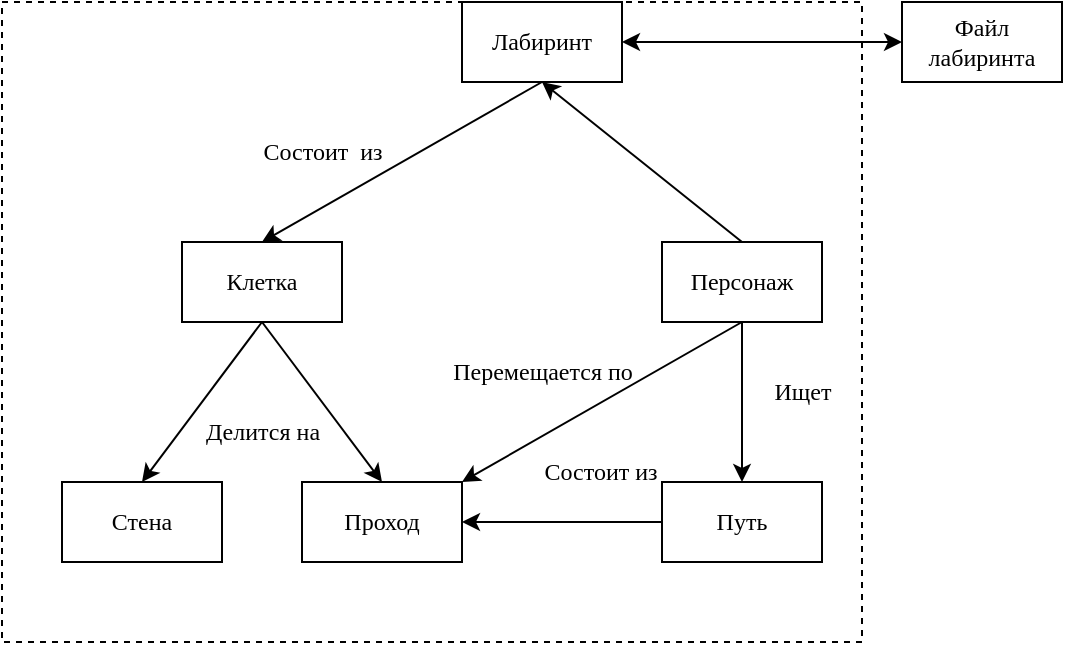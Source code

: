 <mxfile version="24.7.8">
  <diagram name="Страница — 1" id="e_sgr6ECkQKc_uCTLMMw">
    <mxGraphModel dx="1050" dy="629" grid="1" gridSize="10" guides="1" tooltips="1" connect="1" arrows="1" fold="1" page="1" pageScale="1" pageWidth="827" pageHeight="1169" math="0" shadow="0">
      <root>
        <mxCell id="0" />
        <mxCell id="1" parent="0" />
        <mxCell id="hg6ydsGMMjWjy2b_N1aO-23" value="" style="rounded=0;whiteSpace=wrap;html=1;dashed=1;fillColor=none;" parent="1" vertex="1">
          <mxGeometry x="170" y="200" width="430" height="320" as="geometry" />
        </mxCell>
        <mxCell id="A5mszPWE_Mye5Byctbac-1" value="&lt;font face=&quot;Times New Roman&quot;&gt;Лабиринт&lt;/font&gt;" style="rounded=0;whiteSpace=wrap;html=1;" parent="1" vertex="1">
          <mxGeometry x="400" y="200" width="80" height="40" as="geometry" />
        </mxCell>
        <mxCell id="hg6ydsGMMjWjy2b_N1aO-1" value="&lt;font face=&quot;Times New Roman&quot;&gt;Клетка&lt;/font&gt;" style="rounded=0;whiteSpace=wrap;html=1;" parent="1" vertex="1">
          <mxGeometry x="260" y="320" width="80" height="40" as="geometry" />
        </mxCell>
        <mxCell id="hg6ydsGMMjWjy2b_N1aO-2" value="&lt;font face=&quot;Times New Roman&quot;&gt;Персонаж&lt;/font&gt;" style="rounded=0;whiteSpace=wrap;html=1;" parent="1" vertex="1">
          <mxGeometry x="500" y="320" width="80" height="40" as="geometry" />
        </mxCell>
        <mxCell id="hg6ydsGMMjWjy2b_N1aO-4" value="&lt;font face=&quot;Times New Roman&quot;&gt;Проход&lt;/font&gt;" style="rounded=0;whiteSpace=wrap;html=1;" parent="1" vertex="1">
          <mxGeometry x="320" y="440" width="80" height="40" as="geometry" />
        </mxCell>
        <mxCell id="hg6ydsGMMjWjy2b_N1aO-5" value="&lt;font face=&quot;Times New Roman&quot;&gt;Стена&lt;/font&gt;" style="rounded=0;whiteSpace=wrap;html=1;" parent="1" vertex="1">
          <mxGeometry x="200" y="440" width="80" height="40" as="geometry" />
        </mxCell>
        <mxCell id="hg6ydsGMMjWjy2b_N1aO-6" value="&lt;font face=&quot;Times New Roman&quot;&gt;Путь&lt;/font&gt;" style="rounded=0;whiteSpace=wrap;html=1;" parent="1" vertex="1">
          <mxGeometry x="500" y="440" width="80" height="40" as="geometry" />
        </mxCell>
        <mxCell id="hg6ydsGMMjWjy2b_N1aO-10" value="" style="endArrow=classic;html=1;rounded=0;exitX=0.5;exitY=0;exitDx=0;exitDy=0;entryX=0.5;entryY=1;entryDx=0;entryDy=0;" parent="1" source="hg6ydsGMMjWjy2b_N1aO-2" target="A5mszPWE_Mye5Byctbac-1" edge="1">
          <mxGeometry width="50" height="50" relative="1" as="geometry">
            <mxPoint x="380" y="440" as="sourcePoint" />
            <mxPoint x="430" y="390" as="targetPoint" />
          </mxGeometry>
        </mxCell>
        <mxCell id="hg6ydsGMMjWjy2b_N1aO-11" value="" style="endArrow=classic;html=1;rounded=0;exitX=0.5;exitY=1;exitDx=0;exitDy=0;entryX=0.5;entryY=0;entryDx=0;entryDy=0;" parent="1" source="A5mszPWE_Mye5Byctbac-1" target="hg6ydsGMMjWjy2b_N1aO-1" edge="1">
          <mxGeometry width="50" height="50" relative="1" as="geometry">
            <mxPoint x="380" y="440" as="sourcePoint" />
            <mxPoint x="430" y="390" as="targetPoint" />
          </mxGeometry>
        </mxCell>
        <mxCell id="hg6ydsGMMjWjy2b_N1aO-12" value="" style="endArrow=classic;html=1;rounded=0;exitX=0.5;exitY=1;exitDx=0;exitDy=0;entryX=0.5;entryY=0;entryDx=0;entryDy=0;" parent="1" source="hg6ydsGMMjWjy2b_N1aO-1" target="hg6ydsGMMjWjy2b_N1aO-4" edge="1">
          <mxGeometry width="50" height="50" relative="1" as="geometry">
            <mxPoint x="380" y="440" as="sourcePoint" />
            <mxPoint x="430" y="390" as="targetPoint" />
          </mxGeometry>
        </mxCell>
        <mxCell id="hg6ydsGMMjWjy2b_N1aO-13" value="" style="endArrow=classic;html=1;rounded=0;exitX=0.5;exitY=1;exitDx=0;exitDy=0;entryX=0.5;entryY=0;entryDx=0;entryDy=0;" parent="1" source="hg6ydsGMMjWjy2b_N1aO-1" target="hg6ydsGMMjWjy2b_N1aO-5" edge="1">
          <mxGeometry width="50" height="50" relative="1" as="geometry">
            <mxPoint x="380" y="440" as="sourcePoint" />
            <mxPoint x="430" y="390" as="targetPoint" />
          </mxGeometry>
        </mxCell>
        <mxCell id="hg6ydsGMMjWjy2b_N1aO-14" value="" style="endArrow=classic;html=1;rounded=0;exitX=0.5;exitY=1;exitDx=0;exitDy=0;entryX=0.5;entryY=0;entryDx=0;entryDy=0;" parent="1" source="hg6ydsGMMjWjy2b_N1aO-2" target="hg6ydsGMMjWjy2b_N1aO-6" edge="1">
          <mxGeometry width="50" height="50" relative="1" as="geometry">
            <mxPoint x="380" y="440" as="sourcePoint" />
            <mxPoint x="430" y="390" as="targetPoint" />
          </mxGeometry>
        </mxCell>
        <mxCell id="hg6ydsGMMjWjy2b_N1aO-15" value="&lt;font face=&quot;Times New Roman&quot;&gt;Состоит&amp;nbsp; из&lt;/font&gt;" style="text;html=1;align=center;verticalAlign=middle;resizable=0;points=[];autosize=1;strokeColor=none;fillColor=none;" parent="1" vertex="1">
          <mxGeometry x="290" y="260" width="80" height="30" as="geometry" />
        </mxCell>
        <mxCell id="hg6ydsGMMjWjy2b_N1aO-16" value="&lt;font face=&quot;Times New Roman&quot;&gt;Перемещается по&lt;/font&gt;" style="text;html=1;align=center;verticalAlign=middle;resizable=0;points=[];autosize=1;strokeColor=none;fillColor=none;" parent="1" vertex="1">
          <mxGeometry x="385" y="370" width="110" height="30" as="geometry" />
        </mxCell>
        <mxCell id="hg6ydsGMMjWjy2b_N1aO-17" value="&lt;font face=&quot;Times New Roman&quot;&gt;Делится на&lt;/font&gt;" style="text;html=1;align=center;verticalAlign=middle;resizable=0;points=[];autosize=1;strokeColor=none;fillColor=none;" parent="1" vertex="1">
          <mxGeometry x="260" y="400" width="80" height="30" as="geometry" />
        </mxCell>
        <mxCell id="hg6ydsGMMjWjy2b_N1aO-18" value="&lt;font face=&quot;Times New Roman&quot;&gt;Ищет&lt;/font&gt;" style="text;html=1;align=center;verticalAlign=middle;resizable=0;points=[];autosize=1;strokeColor=none;fillColor=none;" parent="1" vertex="1">
          <mxGeometry x="545" y="380" width="50" height="30" as="geometry" />
        </mxCell>
        <mxCell id="hg6ydsGMMjWjy2b_N1aO-19" value="" style="endArrow=classic;html=1;rounded=0;entryX=1;entryY=0.5;entryDx=0;entryDy=0;exitX=0;exitY=0.5;exitDx=0;exitDy=0;" parent="1" source="hg6ydsGMMjWjy2b_N1aO-6" target="hg6ydsGMMjWjy2b_N1aO-4" edge="1">
          <mxGeometry width="50" height="50" relative="1" as="geometry">
            <mxPoint x="470" y="500" as="sourcePoint" />
            <mxPoint x="520" y="450" as="targetPoint" />
          </mxGeometry>
        </mxCell>
        <mxCell id="hg6ydsGMMjWjy2b_N1aO-20" value="&lt;font face=&quot;Times New Roman&quot;&gt;Состоит из&lt;/font&gt;" style="text;html=1;align=center;verticalAlign=middle;resizable=0;points=[];autosize=1;strokeColor=none;fillColor=none;" parent="1" vertex="1">
          <mxGeometry x="429" y="420" width="80" height="30" as="geometry" />
        </mxCell>
        <mxCell id="hg6ydsGMMjWjy2b_N1aO-21" value="&lt;font face=&quot;Times New Roman&quot;&gt;Файл лабиринта&lt;/font&gt;" style="rounded=0;whiteSpace=wrap;html=1;" parent="1" vertex="1">
          <mxGeometry x="620" y="200" width="80" height="40" as="geometry" />
        </mxCell>
        <mxCell id="hg6ydsGMMjWjy2b_N1aO-22" value="" style="endArrow=classic;startArrow=classic;html=1;rounded=0;exitX=1;exitY=0.5;exitDx=0;exitDy=0;entryX=0;entryY=0.5;entryDx=0;entryDy=0;" parent="1" source="A5mszPWE_Mye5Byctbac-1" target="hg6ydsGMMjWjy2b_N1aO-21" edge="1">
          <mxGeometry width="50" height="50" relative="1" as="geometry">
            <mxPoint x="440" y="500" as="sourcePoint" />
            <mxPoint x="490" y="450" as="targetPoint" />
          </mxGeometry>
        </mxCell>
        <mxCell id="LD9PDdgCpmHt-LFAWtdj-1" value="" style="endArrow=classic;html=1;rounded=0;" edge="1" parent="1" source="hg6ydsGMMjWjy2b_N1aO-23">
          <mxGeometry width="50" height="50" relative="1" as="geometry">
            <mxPoint x="550" y="440" as="sourcePoint" />
            <mxPoint x="600" y="390" as="targetPoint" />
          </mxGeometry>
        </mxCell>
        <mxCell id="LD9PDdgCpmHt-LFAWtdj-3" value="" style="endArrow=classic;html=1;rounded=0;exitX=0.5;exitY=1;exitDx=0;exitDy=0;entryX=1;entryY=0;entryDx=0;entryDy=0;" edge="1" parent="1" source="hg6ydsGMMjWjy2b_N1aO-2" target="hg6ydsGMMjWjy2b_N1aO-4">
          <mxGeometry width="50" height="50" relative="1" as="geometry">
            <mxPoint x="550" y="440" as="sourcePoint" />
            <mxPoint x="600" y="390" as="targetPoint" />
          </mxGeometry>
        </mxCell>
      </root>
    </mxGraphModel>
  </diagram>
</mxfile>
